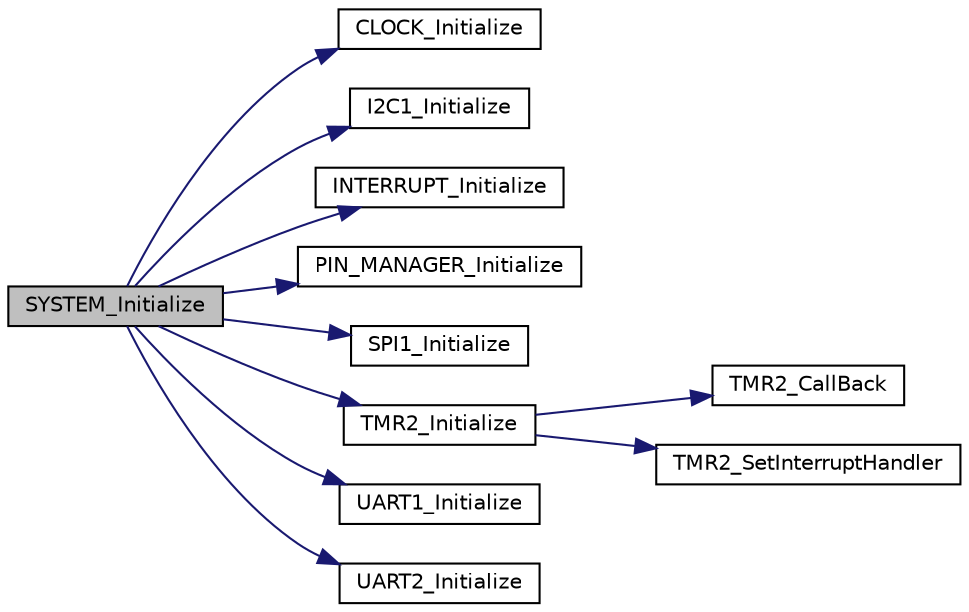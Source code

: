 digraph "SYSTEM_Initialize"
{
 // LATEX_PDF_SIZE
  edge [fontname="Helvetica",fontsize="10",labelfontname="Helvetica",labelfontsize="10"];
  node [fontname="Helvetica",fontsize="10",shape=record];
  rankdir="LR";
  Node1 [label="SYSTEM_Initialize",height=0.2,width=0.4,color="black", fillcolor="grey75", style="filled", fontcolor="black",tooltip=" "];
  Node1 -> Node2 [color="midnightblue",fontsize="10",style="solid",fontname="Helvetica"];
  Node2 [label="CLOCK_Initialize",height=0.2,width=0.4,color="black", fillcolor="white", style="filled",URL="$clock_8c.html#a98390d19c7087c52765eab23eb8ded96",tooltip=" "];
  Node1 -> Node3 [color="midnightblue",fontsize="10",style="solid",fontname="Helvetica"];
  Node3 [label="I2C1_Initialize",height=0.2,width=0.4,color="black", fillcolor="white", style="filled",URL="$i2c1_8c.html#a0d2688c99f12f3c79e9867b3f48a4b70",tooltip=" "];
  Node1 -> Node4 [color="midnightblue",fontsize="10",style="solid",fontname="Helvetica"];
  Node4 [label="INTERRUPT_Initialize",height=0.2,width=0.4,color="black", fillcolor="white", style="filled",URL="$interrupt__manager_8c.html#a5c526129ee879458dff6755f5768a6e3",tooltip=" "];
  Node1 -> Node5 [color="midnightblue",fontsize="10",style="solid",fontname="Helvetica"];
  Node5 [label="PIN_MANAGER_Initialize",height=0.2,width=0.4,color="black", fillcolor="white", style="filled",URL="$pin__manager_8c.html#a50357774183a136d9490f64ad0d5c6cb",tooltip=" "];
  Node1 -> Node6 [color="midnightblue",fontsize="10",style="solid",fontname="Helvetica"];
  Node6 [label="SPI1_Initialize",height=0.2,width=0.4,color="black", fillcolor="white", style="filled",URL="$spi1_8h.html#a0607cad7a6b302950091fea719146a54",tooltip=" "];
  Node1 -> Node7 [color="midnightblue",fontsize="10",style="solid",fontname="Helvetica"];
  Node7 [label="TMR2_Initialize",height=0.2,width=0.4,color="black", fillcolor="white", style="filled",URL="$tmr2_8c.html#a46c13c9255379e99c10240229a145d37",tooltip=" "];
  Node7 -> Node8 [color="midnightblue",fontsize="10",style="solid",fontname="Helvetica"];
  Node8 [label="TMR2_CallBack",height=0.2,width=0.4,color="black", fillcolor="white", style="filled",URL="$tmr2_8c.html#a3636eea703b4350add3364d56101e4c1",tooltip=" "];
  Node7 -> Node9 [color="midnightblue",fontsize="10",style="solid",fontname="Helvetica"];
  Node9 [label="TMR2_SetInterruptHandler",height=0.2,width=0.4,color="black", fillcolor="white", style="filled",URL="$tmr2_8c.html#a96213f388ab9dc5b3cd3ff3b06732b59",tooltip=" "];
  Node1 -> Node10 [color="midnightblue",fontsize="10",style="solid",fontname="Helvetica"];
  Node10 [label="UART1_Initialize",height=0.2,width=0.4,color="black", fillcolor="white", style="filled",URL="$uart1_8c.html#a10757505060dc7bf0fe148c5363eae08",tooltip=" "];
  Node1 -> Node11 [color="midnightblue",fontsize="10",style="solid",fontname="Helvetica"];
  Node11 [label="UART2_Initialize",height=0.2,width=0.4,color="black", fillcolor="white", style="filled",URL="$uart2_8c.html#a1c7f32800f7e5955bc04306b2686a0d7",tooltip=" "];
}
